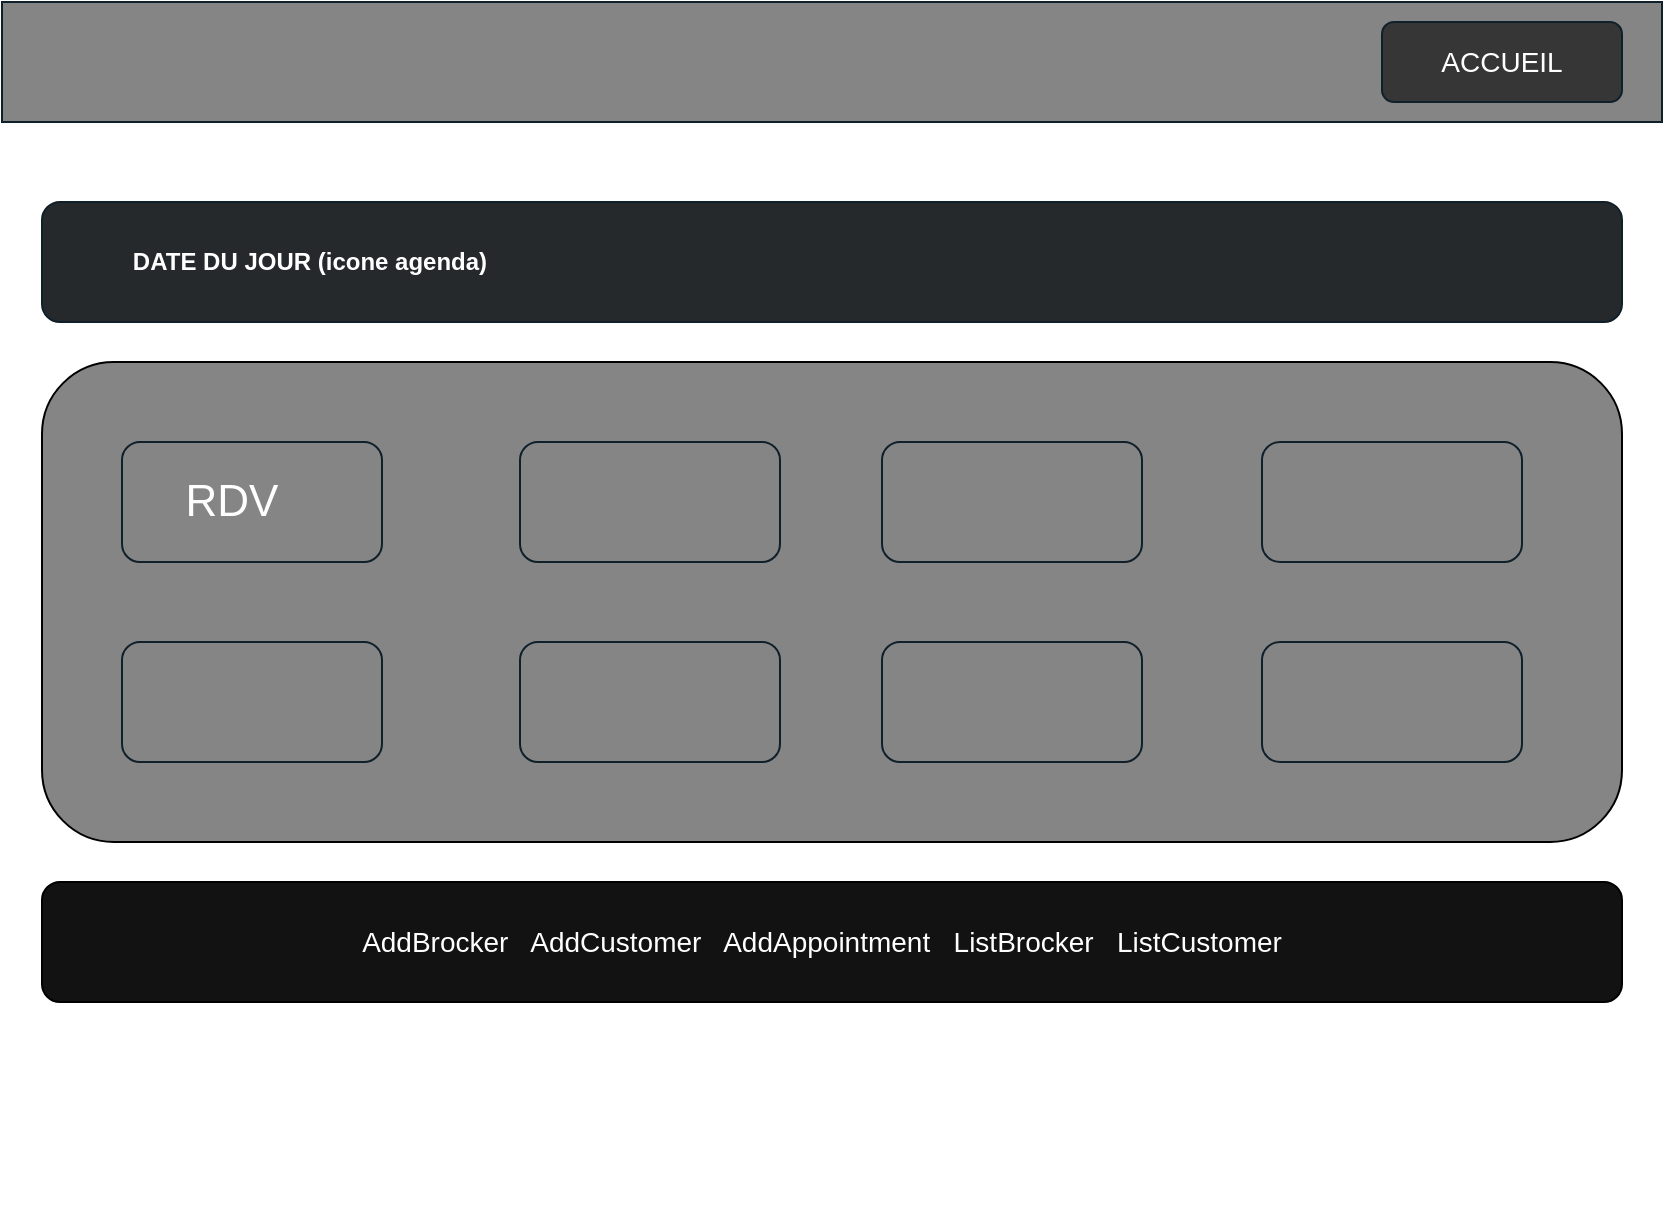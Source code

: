 <mxfile version="10.6.7" type="device"><diagram id="jbmdgu02eTuxhVPyjmEz" name="Page-1"><mxGraphModel dx="1320" dy="489" grid="1" gridSize="10" guides="1" tooltips="1" connect="1" arrows="0" fold="1" page="1" pageScale="1" pageWidth="827" pageHeight="1169" math="0" shadow="0"><root><mxCell id="0"/><mxCell id="1" parent="0"/><mxCell id="P0jw1mTymQk1mzUSswaS-1" value="" style="rounded=1;whiteSpace=wrap;html=1;align=left;fillColor=#26292B;strokeColor=#10202B;" vertex="1" parent="1"><mxGeometry x="20" y="100" width="790" height="60" as="geometry"/></mxCell><mxCell id="P0jw1mTymQk1mzUSswaS-2" value="" style="rounded=1;whiteSpace=wrap;html=1;align=left;fillColor=#858585;fontSize=22;" vertex="1" parent="1"><mxGeometry x="20" y="180" width="790" height="240" as="geometry"/></mxCell><mxCell id="P0jw1mTymQk1mzUSswaS-4" value="" style="rounded=1;whiteSpace=wrap;html=1;align=left;fillColor=#121212;" vertex="1" parent="1"><mxGeometry x="20" y="440" width="790" height="60" as="geometry"/></mxCell><mxCell id="P0jw1mTymQk1mzUSswaS-5" value="AddBrocker&amp;nbsp;&amp;nbsp; AddCustomer&amp;nbsp;&amp;nbsp; AddAppointment&amp;nbsp;&amp;nbsp; ListBrocker&amp;nbsp;&amp;nbsp; ListCustomer" style="text;html=1;strokeColor=none;fillColor=none;align=center;verticalAlign=middle;whiteSpace=wrap;rounded=0;fontStyle=0;fontSize=14;fontColor=#FFFFFF;" vertex="1" parent="1"><mxGeometry x="45" y="460" width="730" height="20" as="geometry"/></mxCell><mxCell id="P0jw1mTymQk1mzUSswaS-6" value="&lt;div&gt;DATE DU JOUR (icone agenda)&lt;/div&gt;" style="text;html=1;strokeColor=none;fillColor=none;align=center;verticalAlign=middle;whiteSpace=wrap;rounded=0;fontStyle=1;fontColor=#FFFFFF;" vertex="1" parent="1"><mxGeometry x="49" y="120" width="210" height="20" as="geometry"/></mxCell><mxCell id="P0jw1mTymQk1mzUSswaS-9" value="Text" style="text;html=1;strokeColor=none;fillColor=none;align=center;verticalAlign=middle;whiteSpace=wrap;rounded=0;fontSize=22;fontColor=#FFFFFF;" vertex="1" parent="1"><mxGeometry x="20" y="580" width="40" height="20" as="geometry"/></mxCell><mxCell id="P0jw1mTymQk1mzUSswaS-10" value="" style="rounded=1;whiteSpace=wrap;html=1;strokeColor=#10202B;fillColor=#858585;fontSize=22;fontColor=#FFFFFF;align=left;" vertex="1" parent="1"><mxGeometry x="60" y="220" width="130" height="60" as="geometry"/></mxCell><mxCell id="P0jw1mTymQk1mzUSswaS-15" value="" style="rounded=1;whiteSpace=wrap;html=1;strokeColor=#10202B;fillColor=#858585;fontSize=22;fontColor=#FFFFFF;align=left;" vertex="1" parent="1"><mxGeometry x="259" y="220" width="130" height="60" as="geometry"/></mxCell><mxCell id="P0jw1mTymQk1mzUSswaS-16" value="" style="rounded=1;whiteSpace=wrap;html=1;strokeColor=#10202B;fillColor=#858585;fontSize=22;fontColor=#FFFFFF;align=left;" vertex="1" parent="1"><mxGeometry x="440" y="220" width="130" height="60" as="geometry"/></mxCell><mxCell id="P0jw1mTymQk1mzUSswaS-17" value="" style="rounded=1;whiteSpace=wrap;html=1;strokeColor=#10202B;fillColor=#858585;fontSize=22;fontColor=#FFFFFF;align=left;" vertex="1" parent="1"><mxGeometry x="630" y="220" width="130" height="60" as="geometry"/></mxCell><mxCell id="P0jw1mTymQk1mzUSswaS-19" value="" style="rounded=1;whiteSpace=wrap;html=1;strokeColor=#10202B;fillColor=#858585;fontSize=22;fontColor=#FFFFFF;align=left;" vertex="1" parent="1"><mxGeometry x="60" y="320" width="130" height="60" as="geometry"/></mxCell><mxCell id="P0jw1mTymQk1mzUSswaS-20" value="" style="rounded=1;whiteSpace=wrap;html=1;strokeColor=#10202B;fillColor=#858585;fontSize=22;fontColor=#FFFFFF;align=left;" vertex="1" parent="1"><mxGeometry x="259" y="320" width="130" height="60" as="geometry"/></mxCell><mxCell id="P0jw1mTymQk1mzUSswaS-21" value="" style="rounded=1;whiteSpace=wrap;html=1;strokeColor=#10202B;fillColor=#858585;fontSize=22;fontColor=#FFFFFF;align=left;" vertex="1" parent="1"><mxGeometry x="440" y="320" width="130" height="60" as="geometry"/></mxCell><mxCell id="P0jw1mTymQk1mzUSswaS-22" value="" style="rounded=1;whiteSpace=wrap;html=1;strokeColor=#10202B;fillColor=#858585;fontSize=22;fontColor=#FFFFFF;align=left;" vertex="1" parent="1"><mxGeometry x="630" y="320" width="130" height="60" as="geometry"/></mxCell><mxCell id="P0jw1mTymQk1mzUSswaS-23" value="&lt;div&gt;RDV&lt;/div&gt;" style="text;html=1;strokeColor=none;fillColor=none;align=center;verticalAlign=middle;whiteSpace=wrap;rounded=0;fontSize=22;fontColor=#FFFFFF;" vertex="1" parent="1"><mxGeometry x="95" y="240" width="40" height="20" as="geometry"/></mxCell><mxCell id="P0jw1mTymQk1mzUSswaS-24" value="" style="rounded=0;whiteSpace=wrap;html=1;strokeColor=#10202B;fillColor=#858585;fontSize=22;fontColor=#FFFFFF;align=left;" vertex="1" parent="1"><mxGeometry width="830" height="60" as="geometry"/></mxCell><mxCell id="P0jw1mTymQk1mzUSswaS-7" value="" style="rounded=1;whiteSpace=wrap;html=1;strokeColor=#10202B;fillColor=#363636;fontSize=14;fontColor=#FFFFFF;align=left;verticalAlign=middle;" vertex="1" parent="1"><mxGeometry x="690" y="10" width="120" height="40" as="geometry"/></mxCell><mxCell id="P0jw1mTymQk1mzUSswaS-8" value="ACCUEIL" style="text;html=1;strokeColor=none;fillColor=none;align=center;verticalAlign=middle;whiteSpace=wrap;rounded=0;fontSize=14;fontColor=#FFFFFF;" vertex="1" parent="1"><mxGeometry x="715" y="15" width="70" height="30" as="geometry"/></mxCell></root></mxGraphModel></diagram></mxfile>